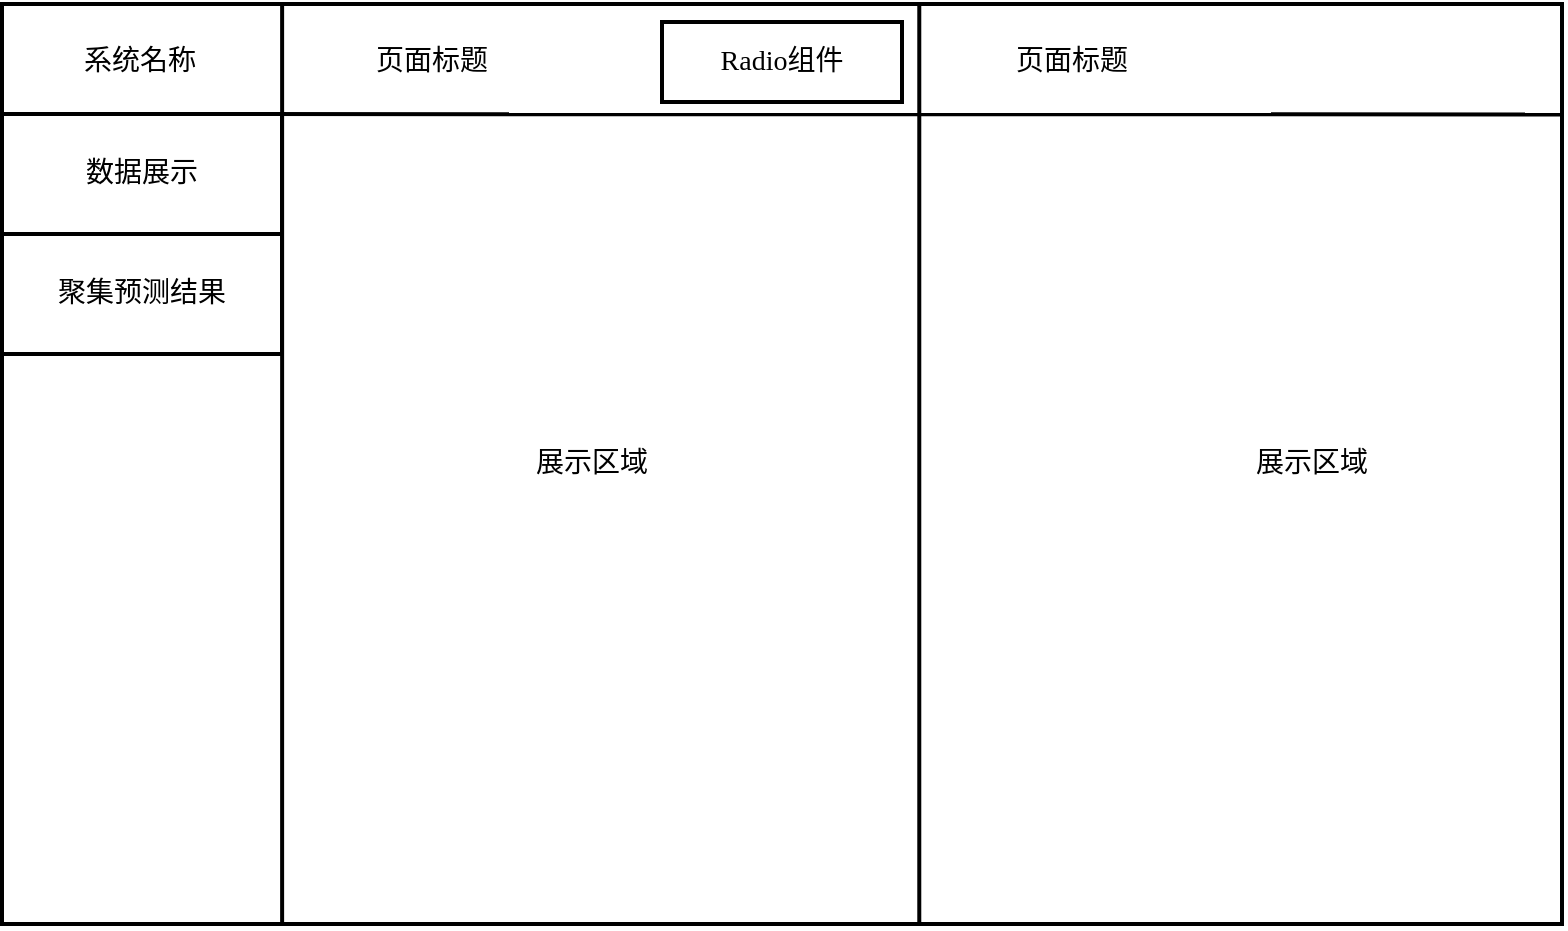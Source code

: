 <mxfile version="16.5.1" type="device"><diagram id="tLhfH71EgSoNVWOsK7QE" name="第 1 页"><mxGraphModel dx="1106" dy="997" grid="1" gridSize="10" guides="1" tooltips="1" connect="1" arrows="1" fold="1" page="1" pageScale="1" pageWidth="827" pageHeight="1169" math="0" shadow="0"><root><mxCell id="0"/><mxCell id="1" parent="0"/><mxCell id="zPMQaiM3PoRMYIo7yOc0-1" value="" style="rounded=0;whiteSpace=wrap;html=1;strokeWidth=2;" parent="1" vertex="1"><mxGeometry x="20" y="120" width="780" height="460" as="geometry"/></mxCell><mxCell id="zPMQaiM3PoRMYIo7yOc0-3" value="" style="endArrow=none;html=1;rounded=0;exitX=0.127;exitY=0;exitDx=0;exitDy=0;exitPerimeter=0;entryX=0.127;entryY=1;entryDx=0;entryDy=0;entryPerimeter=0;strokeWidth=2;" parent="1" edge="1"><mxGeometry width="50" height="50" relative="1" as="geometry"><mxPoint x="160.06" y="120" as="sourcePoint"/><mxPoint x="160.06" y="580" as="targetPoint"/></mxGeometry></mxCell><mxCell id="zPMQaiM3PoRMYIo7yOc0-4" value="" style="endArrow=none;html=1;rounded=0;entryX=1;entryY=0.12;entryDx=0;entryDy=0;entryPerimeter=0;strokeWidth=2;" parent="1" target="zPMQaiM3PoRMYIo7yOc0-1" edge="1"><mxGeometry width="50" height="50" relative="1" as="geometry"><mxPoint x="20" y="175" as="sourcePoint"/><mxPoint x="440" y="480" as="targetPoint"/></mxGeometry></mxCell><mxCell id="zPMQaiM3PoRMYIo7yOc0-5" value="&lt;font face=&quot;Times New Roman&quot; style=&quot;font-size: 14px&quot;&gt;系统名称&lt;/font&gt;" style="text;html=1;strokeColor=none;fillColor=none;align=center;verticalAlign=middle;whiteSpace=wrap;rounded=0;strokeWidth=2;" parent="1" vertex="1"><mxGeometry x="34" y="134" width="110" height="30" as="geometry"/></mxCell><mxCell id="zPMQaiM3PoRMYIo7yOc0-6" value="" style="rounded=0;whiteSpace=wrap;html=1;fontFamily=Times New Roman;fontSize=14;strokeWidth=2;" parent="1" vertex="1"><mxGeometry x="20" y="175" width="140" height="60" as="geometry"/></mxCell><mxCell id="zPMQaiM3PoRMYIo7yOc0-8" value="" style="rounded=0;whiteSpace=wrap;html=1;fontFamily=Times New Roman;fontSize=14;strokeWidth=2;" parent="1" vertex="1"><mxGeometry x="20" y="235" width="140" height="60" as="geometry"/></mxCell><mxCell id="zPMQaiM3PoRMYIo7yOc0-9" value="&lt;font face=&quot;Times New Roman&quot;&gt;&lt;span style=&quot;font-size: 14px&quot;&gt;数据展示&lt;/span&gt;&lt;/font&gt;" style="text;html=1;strokeColor=none;fillColor=none;align=center;verticalAlign=middle;whiteSpace=wrap;rounded=0;strokeWidth=2;" parent="1" vertex="1"><mxGeometry x="35" y="190" width="110" height="30" as="geometry"/></mxCell><mxCell id="zPMQaiM3PoRMYIo7yOc0-10" value="&lt;font face=&quot;Times New Roman&quot;&gt;&lt;span style=&quot;font-size: 14px&quot;&gt;聚集预测结果&lt;/span&gt;&lt;/font&gt;" style="text;html=1;strokeColor=none;fillColor=none;align=center;verticalAlign=middle;whiteSpace=wrap;rounded=0;strokeWidth=2;" parent="1" vertex="1"><mxGeometry x="35" y="250" width="110" height="30" as="geometry"/></mxCell><mxCell id="zPMQaiM3PoRMYIo7yOc0-11" value="" style="endArrow=none;html=1;rounded=0;fontFamily=Times New Roman;fontSize=14;entryX=0.588;entryY=-0.001;entryDx=0;entryDy=0;entryPerimeter=0;exitX=0.588;exitY=1;exitDx=0;exitDy=0;exitPerimeter=0;strokeWidth=2;" parent="1" source="zPMQaiM3PoRMYIo7yOc0-1" target="zPMQaiM3PoRMYIo7yOc0-1" edge="1"><mxGeometry width="50" height="50" relative="1" as="geometry"><mxPoint x="420" y="300" as="sourcePoint"/><mxPoint x="470" y="250" as="targetPoint"/></mxGeometry></mxCell><mxCell id="zPMQaiM3PoRMYIo7yOc0-12" value="&lt;font face=&quot;Times New Roman&quot; style=&quot;font-size: 14px&quot;&gt;页面标题&lt;/font&gt;" style="text;html=1;strokeColor=none;fillColor=none;align=center;verticalAlign=middle;whiteSpace=wrap;rounded=0;strokeWidth=2;" parent="1" vertex="1"><mxGeometry x="180" y="134" width="110" height="30" as="geometry"/></mxCell><mxCell id="zPMQaiM3PoRMYIo7yOc0-13" value="&lt;font face=&quot;Times New Roman&quot; style=&quot;font-size: 14px&quot;&gt;页面标题&lt;/font&gt;" style="text;html=1;strokeColor=none;fillColor=none;align=center;verticalAlign=middle;whiteSpace=wrap;rounded=0;strokeWidth=2;" parent="1" vertex="1"><mxGeometry x="500" y="134" width="110" height="30" as="geometry"/></mxCell><mxCell id="zPMQaiM3PoRMYIo7yOc0-14" value="&lt;font face=&quot;Times New Roman&quot; style=&quot;font-size: 14px&quot;&gt;展示区域&lt;/font&gt;" style="text;html=1;strokeColor=none;fillColor=none;align=center;verticalAlign=middle;whiteSpace=wrap;rounded=0;strokeWidth=2;" parent="1" vertex="1"><mxGeometry x="260" y="335" width="110" height="30" as="geometry"/></mxCell><mxCell id="zPMQaiM3PoRMYIo7yOc0-15" value="&lt;font face=&quot;Times New Roman&quot; style=&quot;font-size: 14px&quot;&gt;展示区域&lt;/font&gt;" style="text;html=1;strokeColor=none;fillColor=none;align=center;verticalAlign=middle;whiteSpace=wrap;rounded=0;strokeWidth=2;" parent="1" vertex="1"><mxGeometry x="620" y="335" width="110" height="30" as="geometry"/></mxCell><mxCell id="2BdBBLhOa9HZdMb_mmOu-1" value="" style="rounded=0;whiteSpace=wrap;html=1;strokeWidth=2;" parent="1" vertex="1"><mxGeometry x="350" y="129" width="120" height="40" as="geometry"/></mxCell><mxCell id="2BdBBLhOa9HZdMb_mmOu-2" value="&lt;font face=&quot;Times New Roman&quot;&gt;&lt;span style=&quot;font-size: 14px&quot;&gt;Radio组件&lt;/span&gt;&lt;/font&gt;" style="text;html=1;strokeColor=none;fillColor=none;align=center;verticalAlign=middle;whiteSpace=wrap;rounded=0;strokeWidth=2;" parent="1" vertex="1"><mxGeometry x="355" y="134" width="110" height="30" as="geometry"/></mxCell></root></mxGraphModel></diagram></mxfile>